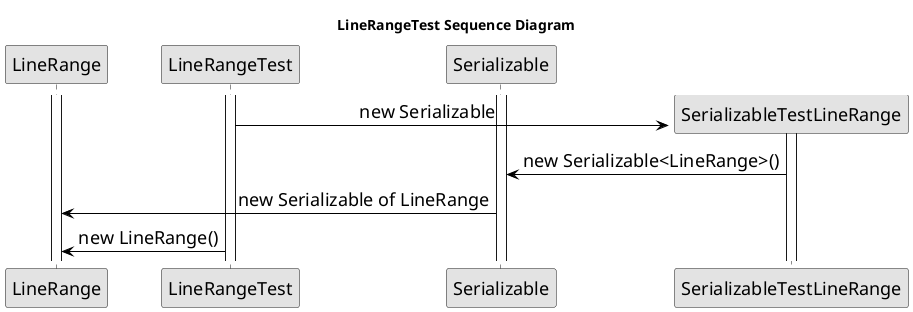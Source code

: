 @startuml
skinparam monochrome true
skinparam classAttributeIconSize 0
skinparam classFontSize 22
skinparam defaultFontSize 18
skinparam classFontName Arial
skinparam arrowColor black

title LineRangeTest Sequence Diagram

create LineRange
activate LineRange

create LineRangeTest
activate LineRangeTest


create Serializable
activate Serializable

create SerializableTestLineRange
activate SerializableTestLineRange


LineRangeTest -> SerializableTestLineRange : \t \t \t new Serializable
SerializableTestLineRange -> Serializable :  new Serializable<LineRange>()

Serializable -> LineRange : \t \t \t \t  new Serializable of LineRange
LineRangeTest -> LineRange : new LineRange()
@enduml